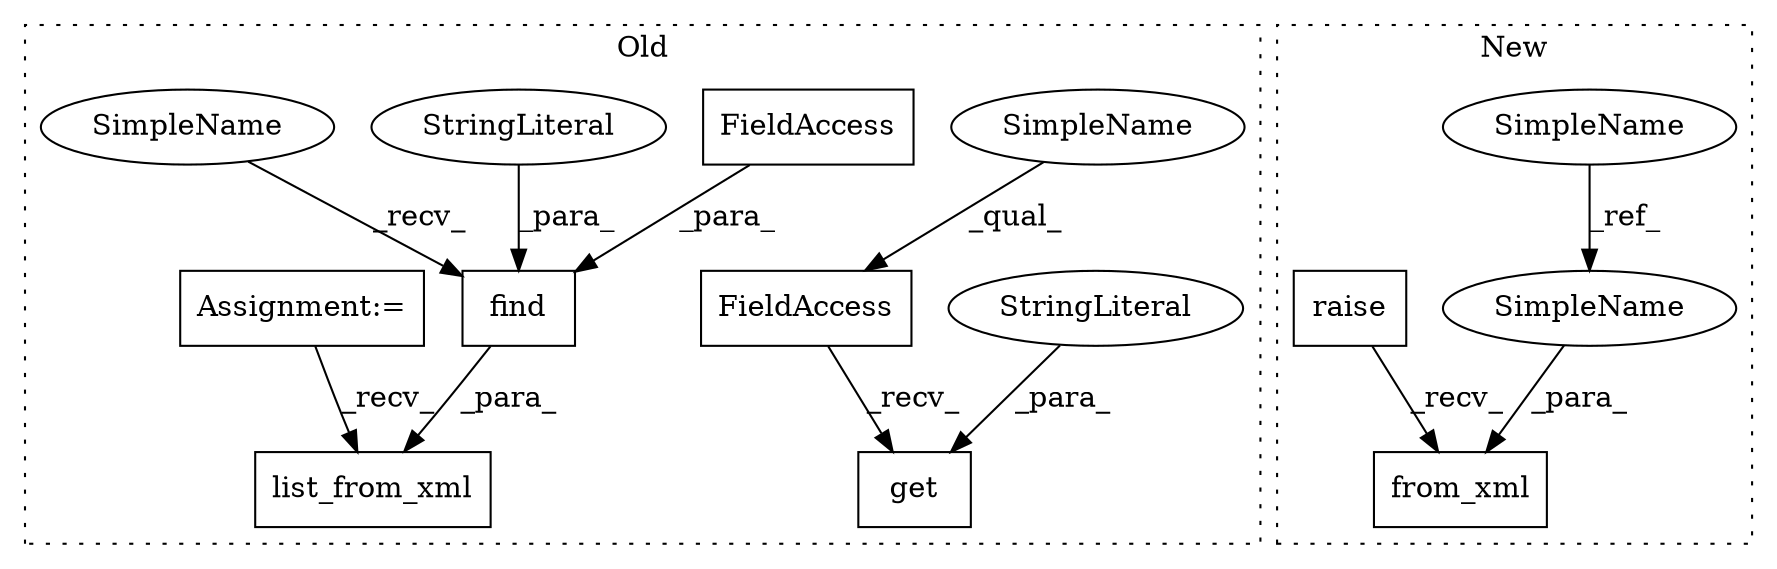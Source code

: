 digraph G {
subgraph cluster0 {
1 [label="get" a="32" s="6037,6045" l="4,1" shape="box"];
3 [label="StringLiteral" a="45" s="6041" l="4" shape="ellipse"];
4 [label="FieldAccess" a="22" s="6028" l="8" shape="box"];
6 [label="find" a="32" s="6069,6088" l="5,1" shape="box"];
7 [label="list_from_xml" a="32" s="6053,6089" l="14,1" shape="box"];
8 [label="FieldAccess" a="22" s="6085" l="3" shape="box"];
10 [label="StringLiteral" a="45" s="6074" l="10" shape="ellipse"];
11 [label="Assignment:=" a="7" s="5970" l="5" shape="box"];
13 [label="SimpleName" a="42" s="6028" l="1" shape="ellipse"];
14 [label="SimpleName" a="42" s="6067" l="1" shape="ellipse"];
label = "Old";
style="dotted";
}
subgraph cluster1 {
2 [label="from_xml" a="32" s="6108,6118" l="9,1" shape="box"];
5 [label="SimpleName" a="42" s="6023" l="1" shape="ellipse"];
9 [label="raise" a="32" s="6100" l="7" shape="box"];
12 [label="SimpleName" a="42" s="6117" l="1" shape="ellipse"];
label = "New";
style="dotted";
}
3 -> 1 [label="_para_"];
4 -> 1 [label="_recv_"];
5 -> 12 [label="_ref_"];
6 -> 7 [label="_para_"];
8 -> 6 [label="_para_"];
9 -> 2 [label="_recv_"];
10 -> 6 [label="_para_"];
11 -> 7 [label="_recv_"];
12 -> 2 [label="_para_"];
13 -> 4 [label="_qual_"];
14 -> 6 [label="_recv_"];
}